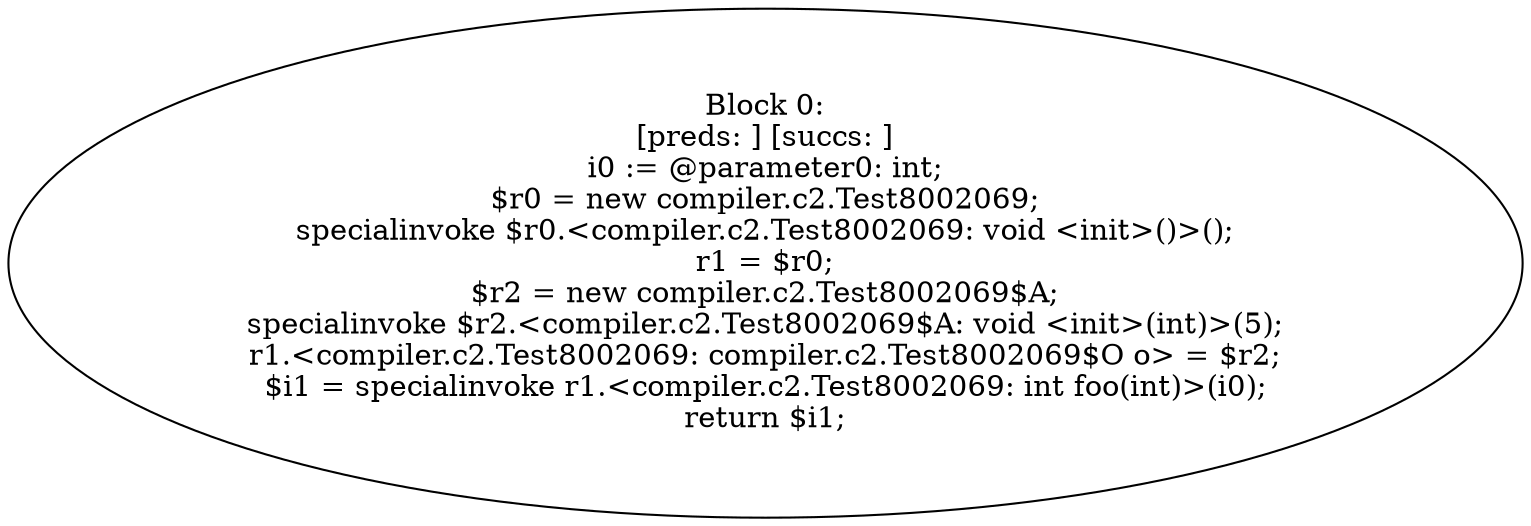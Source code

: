 digraph "unitGraph" {
    "Block 0:
[preds: ] [succs: ]
i0 := @parameter0: int;
$r0 = new compiler.c2.Test8002069;
specialinvoke $r0.<compiler.c2.Test8002069: void <init>()>();
r1 = $r0;
$r2 = new compiler.c2.Test8002069$A;
specialinvoke $r2.<compiler.c2.Test8002069$A: void <init>(int)>(5);
r1.<compiler.c2.Test8002069: compiler.c2.Test8002069$O o> = $r2;
$i1 = specialinvoke r1.<compiler.c2.Test8002069: int foo(int)>(i0);
return $i1;
"
}
